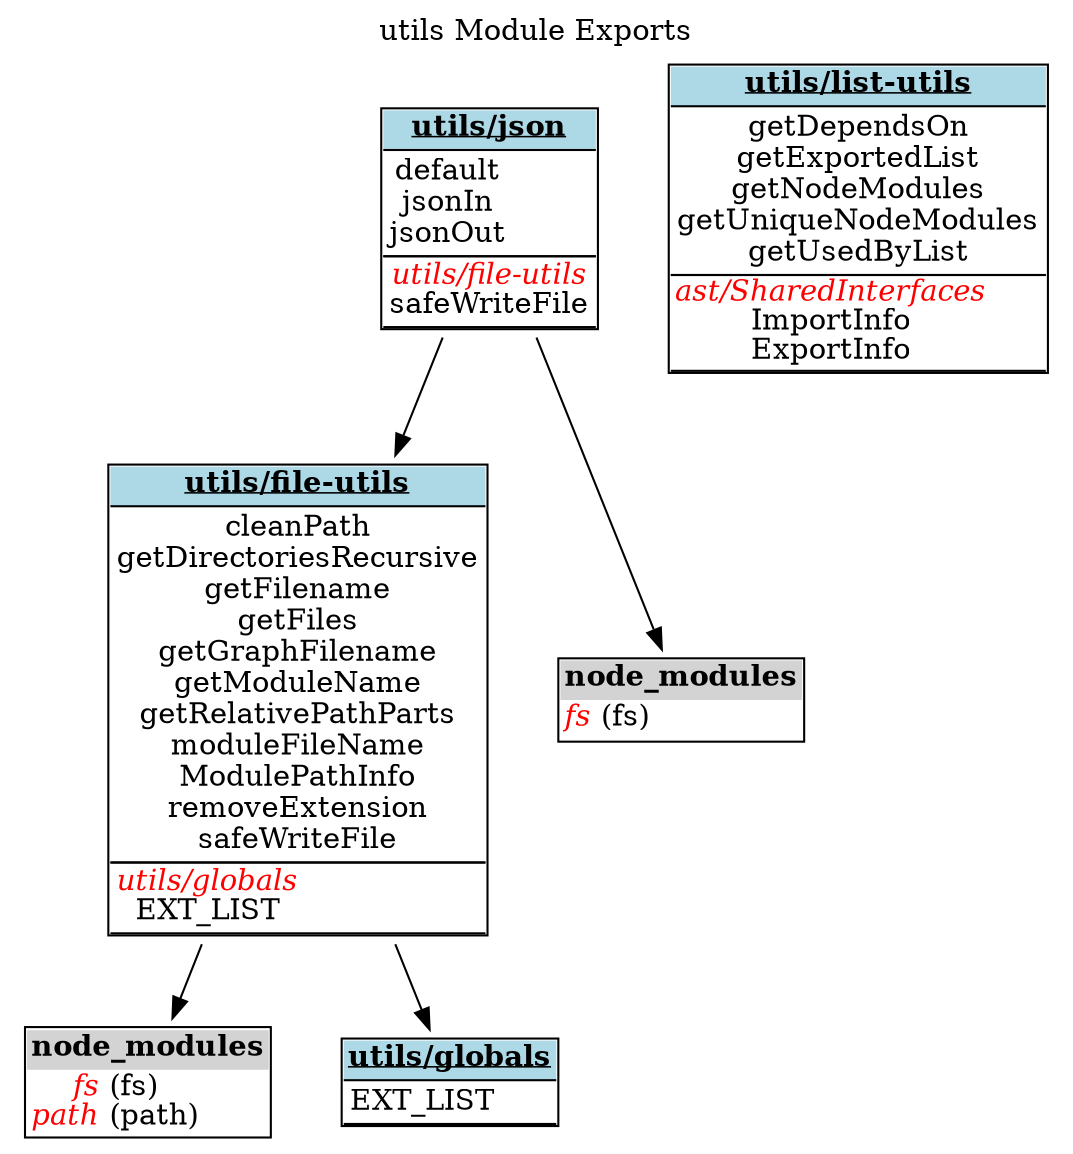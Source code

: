 digraph {label="utils Module Exports";
labelloc="t";
"utils/file-utils" [shape=none, label=<<TABLE cellspacing="0" cellborder="0" align="left">
<TR><TD bgcolor="lightblue" HREF="tsdocs\modules\utils_file-utils.html" TARGET="_blank" align="center"><U><B>utils/file-utils</B></U></TD></TR>
<TR><TD BORDER="1" SIDES="TB" align="left">
cleanPath<BR/>
getDirectoriesRecursive<BR/>
getFilename<BR/>
getFiles<BR/>
getGraphFilename<BR/>
getModuleName<BR/>
getRelativePathParts<BR/>
moduleFileName<BR/>
ModulePathInfo<BR/>
removeExtension<BR/>
safeWriteFile<BR/>
</TD></TR>
<TR><TD BORDER="1" SIDES="TB" align="left">
<font color="red"><I>utils/globals</I></font><BR/>
EXT_LIST<BR/>
</TD></TR>
</TABLE>>];
"utils/file-utils-node_modules" [shape=none, label=<<TABLE cellspacing="0" cellborder="0" align="left">
<TR><TD bgcolor="lightgrey" align="center"><B>node_modules</B></TD></TR>
<TR><TD align="left">
<font color="red"><I>fs</I></font> (fs)<BR/>
<font color="red"><I>path</I></font> (path)<BR/>
</TD></TR>
</TABLE>>];
"utils/file-utils"->"utils/file-utils-node_modules";
"utils/globals" [shape=none, label=<<TABLE cellspacing="0" cellborder="0" align="left">
<TR><TD bgcolor="lightblue" HREF="tsdocs\modules\utils_globals.html" TARGET="_blank" align="center"><U><B>utils/globals</B></U></TD></TR>
<TR><TD BORDER="1" SIDES="TB" align="left">
EXT_LIST<BR/>
</TD></TR>
</TABLE>>];
"utils/json" [shape=none, label=<<TABLE cellspacing="0" cellborder="0" align="left">
<TR><TD bgcolor="lightblue" HREF="tsdocs\modules\utils_json.html" TARGET="_blank" align="center"><U><B>utils/json</B></U></TD></TR>
<TR><TD BORDER="1" SIDES="TB" align="left">
default<BR/>
jsonIn<BR/>
jsonOut<BR/>
</TD></TR>
<TR><TD BORDER="1" SIDES="TB" align="left">
<font color="red"><I>utils/file-utils</I></font><BR/>
safeWriteFile<BR/>
</TD></TR>
</TABLE>>];
"utils/json-node_modules" [shape=none, label=<<TABLE cellspacing="0" cellborder="0" align="left">
<TR><TD bgcolor="lightgrey" align="center"><B>node_modules</B></TD></TR>
<TR><TD align="left">
<font color="red"><I>fs</I></font> (fs)<BR/>
</TD></TR>
</TABLE>>];
"utils/json"->"utils/json-node_modules";
"utils/list-utils" [shape=none, label=<<TABLE cellspacing="0" cellborder="0" align="left">
<TR><TD bgcolor="lightblue" HREF="tsdocs\modules\utils_list-utils.html" TARGET="_blank" align="center"><U><B>utils/list-utils</B></U></TD></TR>
<TR><TD BORDER="1" SIDES="TB" align="left">
getDependsOn<BR/>
getExportedList<BR/>
getNodeModules<BR/>
getUniqueNodeModules<BR/>
getUsedByList<BR/>
</TD></TR>
<TR><TD BORDER="1" SIDES="TB" cellpadding="1" align="left">
<font color="red"><I>ast/SharedInterfaces</I></font><BR/>
ImportInfo<BR/>
ExportInfo<BR/>
</TD></TR>
</TABLE>>];
"utils/file-utils"->"utils/globals";
"utils/json"->"utils/file-utils";
}
